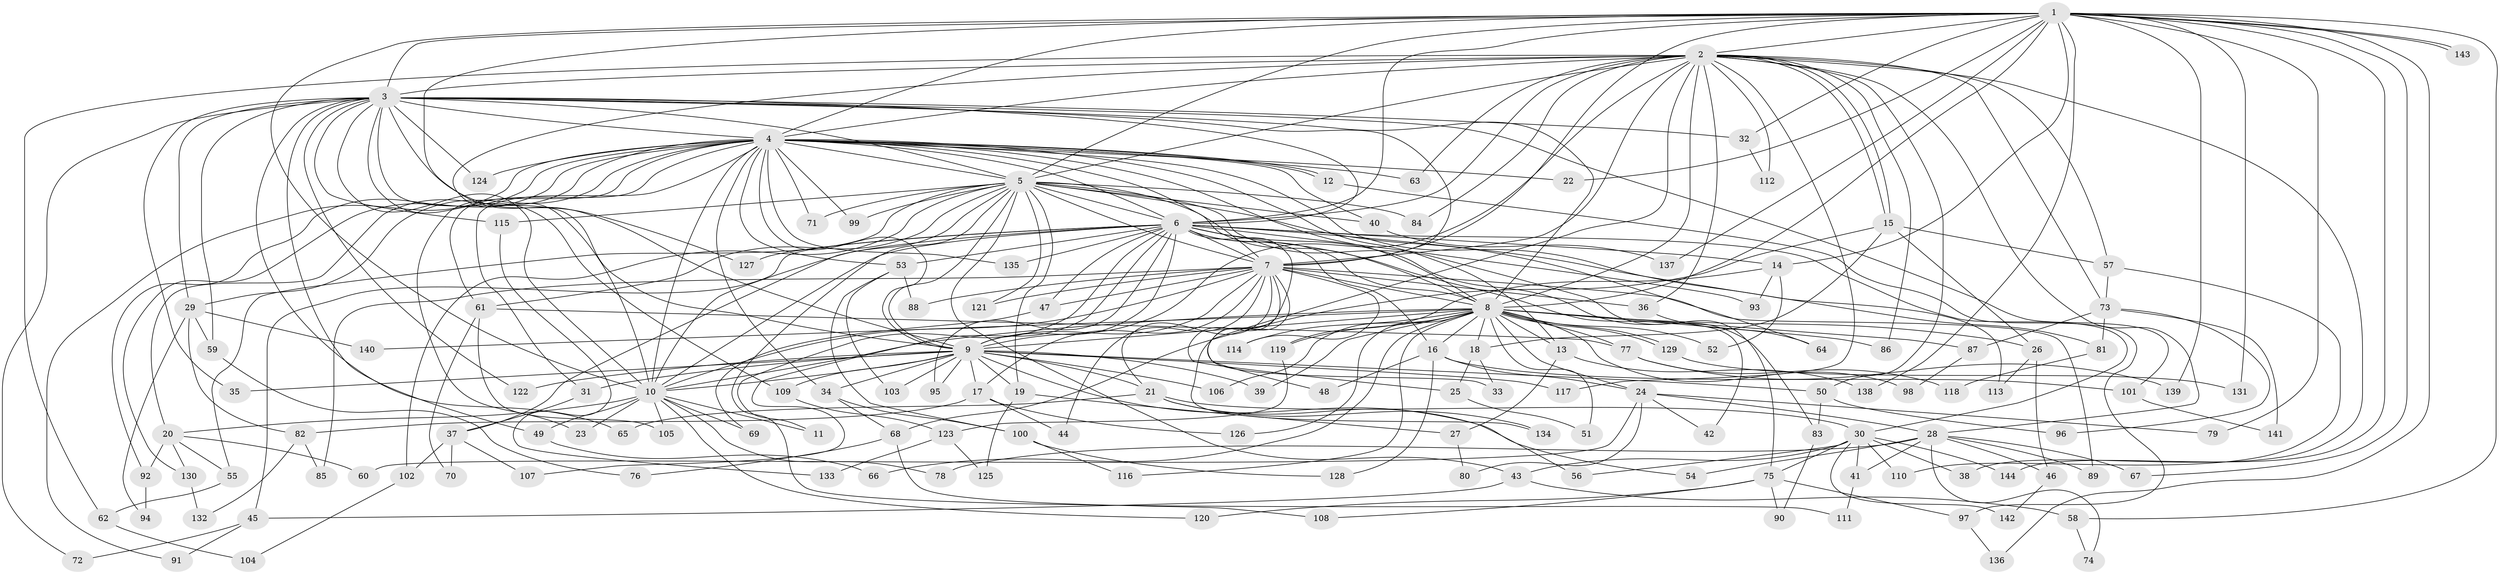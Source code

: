 // Generated by graph-tools (version 1.1) at 2025/49/03/09/25 03:49:33]
// undirected, 144 vertices, 313 edges
graph export_dot {
graph [start="1"]
  node [color=gray90,style=filled];
  1;
  2;
  3;
  4;
  5;
  6;
  7;
  8;
  9;
  10;
  11;
  12;
  13;
  14;
  15;
  16;
  17;
  18;
  19;
  20;
  21;
  22;
  23;
  24;
  25;
  26;
  27;
  28;
  29;
  30;
  31;
  32;
  33;
  34;
  35;
  36;
  37;
  38;
  39;
  40;
  41;
  42;
  43;
  44;
  45;
  46;
  47;
  48;
  49;
  50;
  51;
  52;
  53;
  54;
  55;
  56;
  57;
  58;
  59;
  60;
  61;
  62;
  63;
  64;
  65;
  66;
  67;
  68;
  69;
  70;
  71;
  72;
  73;
  74;
  75;
  76;
  77;
  78;
  79;
  80;
  81;
  82;
  83;
  84;
  85;
  86;
  87;
  88;
  89;
  90;
  91;
  92;
  93;
  94;
  95;
  96;
  97;
  98;
  99;
  100;
  101;
  102;
  103;
  104;
  105;
  106;
  107;
  108;
  109;
  110;
  111;
  112;
  113;
  114;
  115;
  116;
  117;
  118;
  119;
  120;
  121;
  122;
  123;
  124;
  125;
  126;
  127;
  128;
  129;
  130;
  131;
  132;
  133;
  134;
  135;
  136;
  137;
  138;
  139;
  140;
  141;
  142;
  143;
  144;
  1 -- 2;
  1 -- 3;
  1 -- 4;
  1 -- 5;
  1 -- 6;
  1 -- 7;
  1 -- 8;
  1 -- 9;
  1 -- 10;
  1 -- 14;
  1 -- 22;
  1 -- 32;
  1 -- 58;
  1 -- 67;
  1 -- 79;
  1 -- 131;
  1 -- 136;
  1 -- 137;
  1 -- 138;
  1 -- 139;
  1 -- 143;
  1 -- 143;
  1 -- 144;
  2 -- 3;
  2 -- 4;
  2 -- 5;
  2 -- 6;
  2 -- 7;
  2 -- 8;
  2 -- 9;
  2 -- 10;
  2 -- 15;
  2 -- 15;
  2 -- 28;
  2 -- 36;
  2 -- 38;
  2 -- 50;
  2 -- 57;
  2 -- 62;
  2 -- 63;
  2 -- 73;
  2 -- 84;
  2 -- 86;
  2 -- 112;
  2 -- 117;
  2 -- 134;
  3 -- 4;
  3 -- 5;
  3 -- 6;
  3 -- 7;
  3 -- 8;
  3 -- 9;
  3 -- 10;
  3 -- 29;
  3 -- 32;
  3 -- 35;
  3 -- 49;
  3 -- 59;
  3 -- 65;
  3 -- 72;
  3 -- 101;
  3 -- 109;
  3 -- 115;
  3 -- 122;
  3 -- 124;
  3 -- 127;
  4 -- 5;
  4 -- 6;
  4 -- 7;
  4 -- 8;
  4 -- 9;
  4 -- 10;
  4 -- 12;
  4 -- 12;
  4 -- 13;
  4 -- 20;
  4 -- 22;
  4 -- 23;
  4 -- 29;
  4 -- 31;
  4 -- 34;
  4 -- 40;
  4 -- 53;
  4 -- 61;
  4 -- 63;
  4 -- 71;
  4 -- 91;
  4 -- 92;
  4 -- 99;
  4 -- 113;
  4 -- 124;
  4 -- 130;
  4 -- 135;
  5 -- 6;
  5 -- 7;
  5 -- 8;
  5 -- 9;
  5 -- 10;
  5 -- 19;
  5 -- 40;
  5 -- 43;
  5 -- 55;
  5 -- 61;
  5 -- 64;
  5 -- 71;
  5 -- 75;
  5 -- 84;
  5 -- 99;
  5 -- 102;
  5 -- 111;
  5 -- 115;
  5 -- 121;
  6 -- 7;
  6 -- 8;
  6 -- 9;
  6 -- 10;
  6 -- 11;
  6 -- 14;
  6 -- 16;
  6 -- 30;
  6 -- 37;
  6 -- 42;
  6 -- 45;
  6 -- 47;
  6 -- 48;
  6 -- 53;
  6 -- 81;
  6 -- 83;
  6 -- 93;
  6 -- 95;
  6 -- 107;
  6 -- 127;
  6 -- 135;
  7 -- 8;
  7 -- 9;
  7 -- 10;
  7 -- 17;
  7 -- 21;
  7 -- 25;
  7 -- 33;
  7 -- 36;
  7 -- 44;
  7 -- 47;
  7 -- 85;
  7 -- 88;
  7 -- 89;
  7 -- 114;
  7 -- 121;
  8 -- 9;
  8 -- 10;
  8 -- 13;
  8 -- 16;
  8 -- 18;
  8 -- 24;
  8 -- 26;
  8 -- 39;
  8 -- 51;
  8 -- 52;
  8 -- 66;
  8 -- 77;
  8 -- 86;
  8 -- 87;
  8 -- 98;
  8 -- 106;
  8 -- 114;
  8 -- 116;
  8 -- 119;
  8 -- 126;
  8 -- 129;
  8 -- 129;
  8 -- 140;
  9 -- 10;
  9 -- 17;
  9 -- 19;
  9 -- 21;
  9 -- 31;
  9 -- 34;
  9 -- 35;
  9 -- 39;
  9 -- 50;
  9 -- 54;
  9 -- 95;
  9 -- 103;
  9 -- 106;
  9 -- 109;
  9 -- 117;
  9 -- 122;
  10 -- 11;
  10 -- 20;
  10 -- 23;
  10 -- 49;
  10 -- 69;
  10 -- 78;
  10 -- 105;
  10 -- 120;
  12 -- 97;
  13 -- 27;
  13 -- 138;
  14 -- 52;
  14 -- 93;
  14 -- 119;
  15 -- 18;
  15 -- 26;
  15 -- 57;
  15 -- 68;
  16 -- 24;
  16 -- 48;
  16 -- 101;
  16 -- 128;
  17 -- 44;
  17 -- 82;
  17 -- 126;
  18 -- 25;
  18 -- 33;
  19 -- 27;
  19 -- 125;
  20 -- 55;
  20 -- 60;
  20 -- 92;
  20 -- 130;
  21 -- 30;
  21 -- 56;
  21 -- 65;
  21 -- 134;
  24 -- 28;
  24 -- 42;
  24 -- 60;
  24 -- 79;
  24 -- 80;
  25 -- 51;
  26 -- 46;
  26 -- 113;
  27 -- 80;
  28 -- 41;
  28 -- 46;
  28 -- 54;
  28 -- 67;
  28 -- 74;
  28 -- 78;
  28 -- 89;
  29 -- 59;
  29 -- 82;
  29 -- 94;
  29 -- 140;
  30 -- 38;
  30 -- 41;
  30 -- 43;
  30 -- 56;
  30 -- 75;
  30 -- 110;
  30 -- 142;
  30 -- 144;
  31 -- 37;
  32 -- 112;
  34 -- 68;
  34 -- 100;
  36 -- 64;
  37 -- 70;
  37 -- 102;
  37 -- 107;
  40 -- 137;
  41 -- 111;
  43 -- 45;
  43 -- 58;
  45 -- 72;
  45 -- 91;
  46 -- 142;
  47 -- 69;
  49 -- 66;
  50 -- 83;
  50 -- 96;
  53 -- 88;
  53 -- 100;
  53 -- 103;
  55 -- 62;
  57 -- 73;
  57 -- 110;
  58 -- 74;
  59 -- 76;
  61 -- 70;
  61 -- 77;
  61 -- 105;
  62 -- 104;
  68 -- 76;
  68 -- 108;
  73 -- 81;
  73 -- 87;
  73 -- 96;
  73 -- 141;
  75 -- 90;
  75 -- 97;
  75 -- 108;
  75 -- 120;
  77 -- 118;
  77 -- 139;
  81 -- 118;
  82 -- 85;
  82 -- 132;
  83 -- 90;
  87 -- 98;
  92 -- 94;
  97 -- 136;
  100 -- 116;
  100 -- 128;
  101 -- 141;
  102 -- 104;
  109 -- 123;
  115 -- 133;
  119 -- 123;
  123 -- 125;
  123 -- 133;
  129 -- 131;
  130 -- 132;
}
